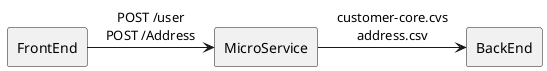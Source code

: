 @startuml
rectangle FrontEnd
rectangle MicroService
rectangle BackEnd
FrontEnd -right-> MicroService : POST /user\nPOST /Address
MicroService -right-> BackEnd : customer-core.cvs\naddress.csv
@enduml

